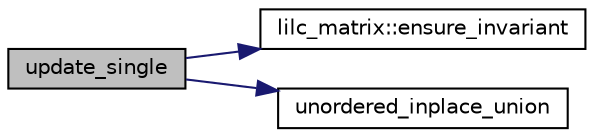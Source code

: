 digraph G
{
  edge [fontname="Helvetica",fontsize="10",labelfontname="Helvetica",labelfontsize="10"];
  node [fontname="Helvetica",fontsize="10",shape=record];
  rankdir="LR";
  Node1 [label="update_single",height=0.2,width=0.4,color="black", fillcolor="grey75", style="filled" fontcolor="black"];
  Node1 -> Node2 [color="midnightblue",fontsize="10",style="solid",fontname="Helvetica"];
  Node2 [label="lilc_matrix::ensure_invariant",height=0.2,width=0.4,color="black", fillcolor="white", style="filled",URL="$classlilc__matrix.html#aa1d3045545357a8f33955a87dc55f3aa",tooltip="Ensures two the invariants observed by A.first and A.list are held."];
  Node1 -> Node3 [color="midnightblue",fontsize="10",style="solid",fontname="Helvetica"];
  Node3 [label="unordered_inplace_union",height=0.2,width=0.4,color="black", fillcolor="white", style="filled",URL="$lilc__matrix__ildl__helpers_8h.html#af0e67313612267ba689bc7625a691567",tooltip="Performs an inplace union of two unsorted lists (a and b), removing duplicates in the final list..."];
}
